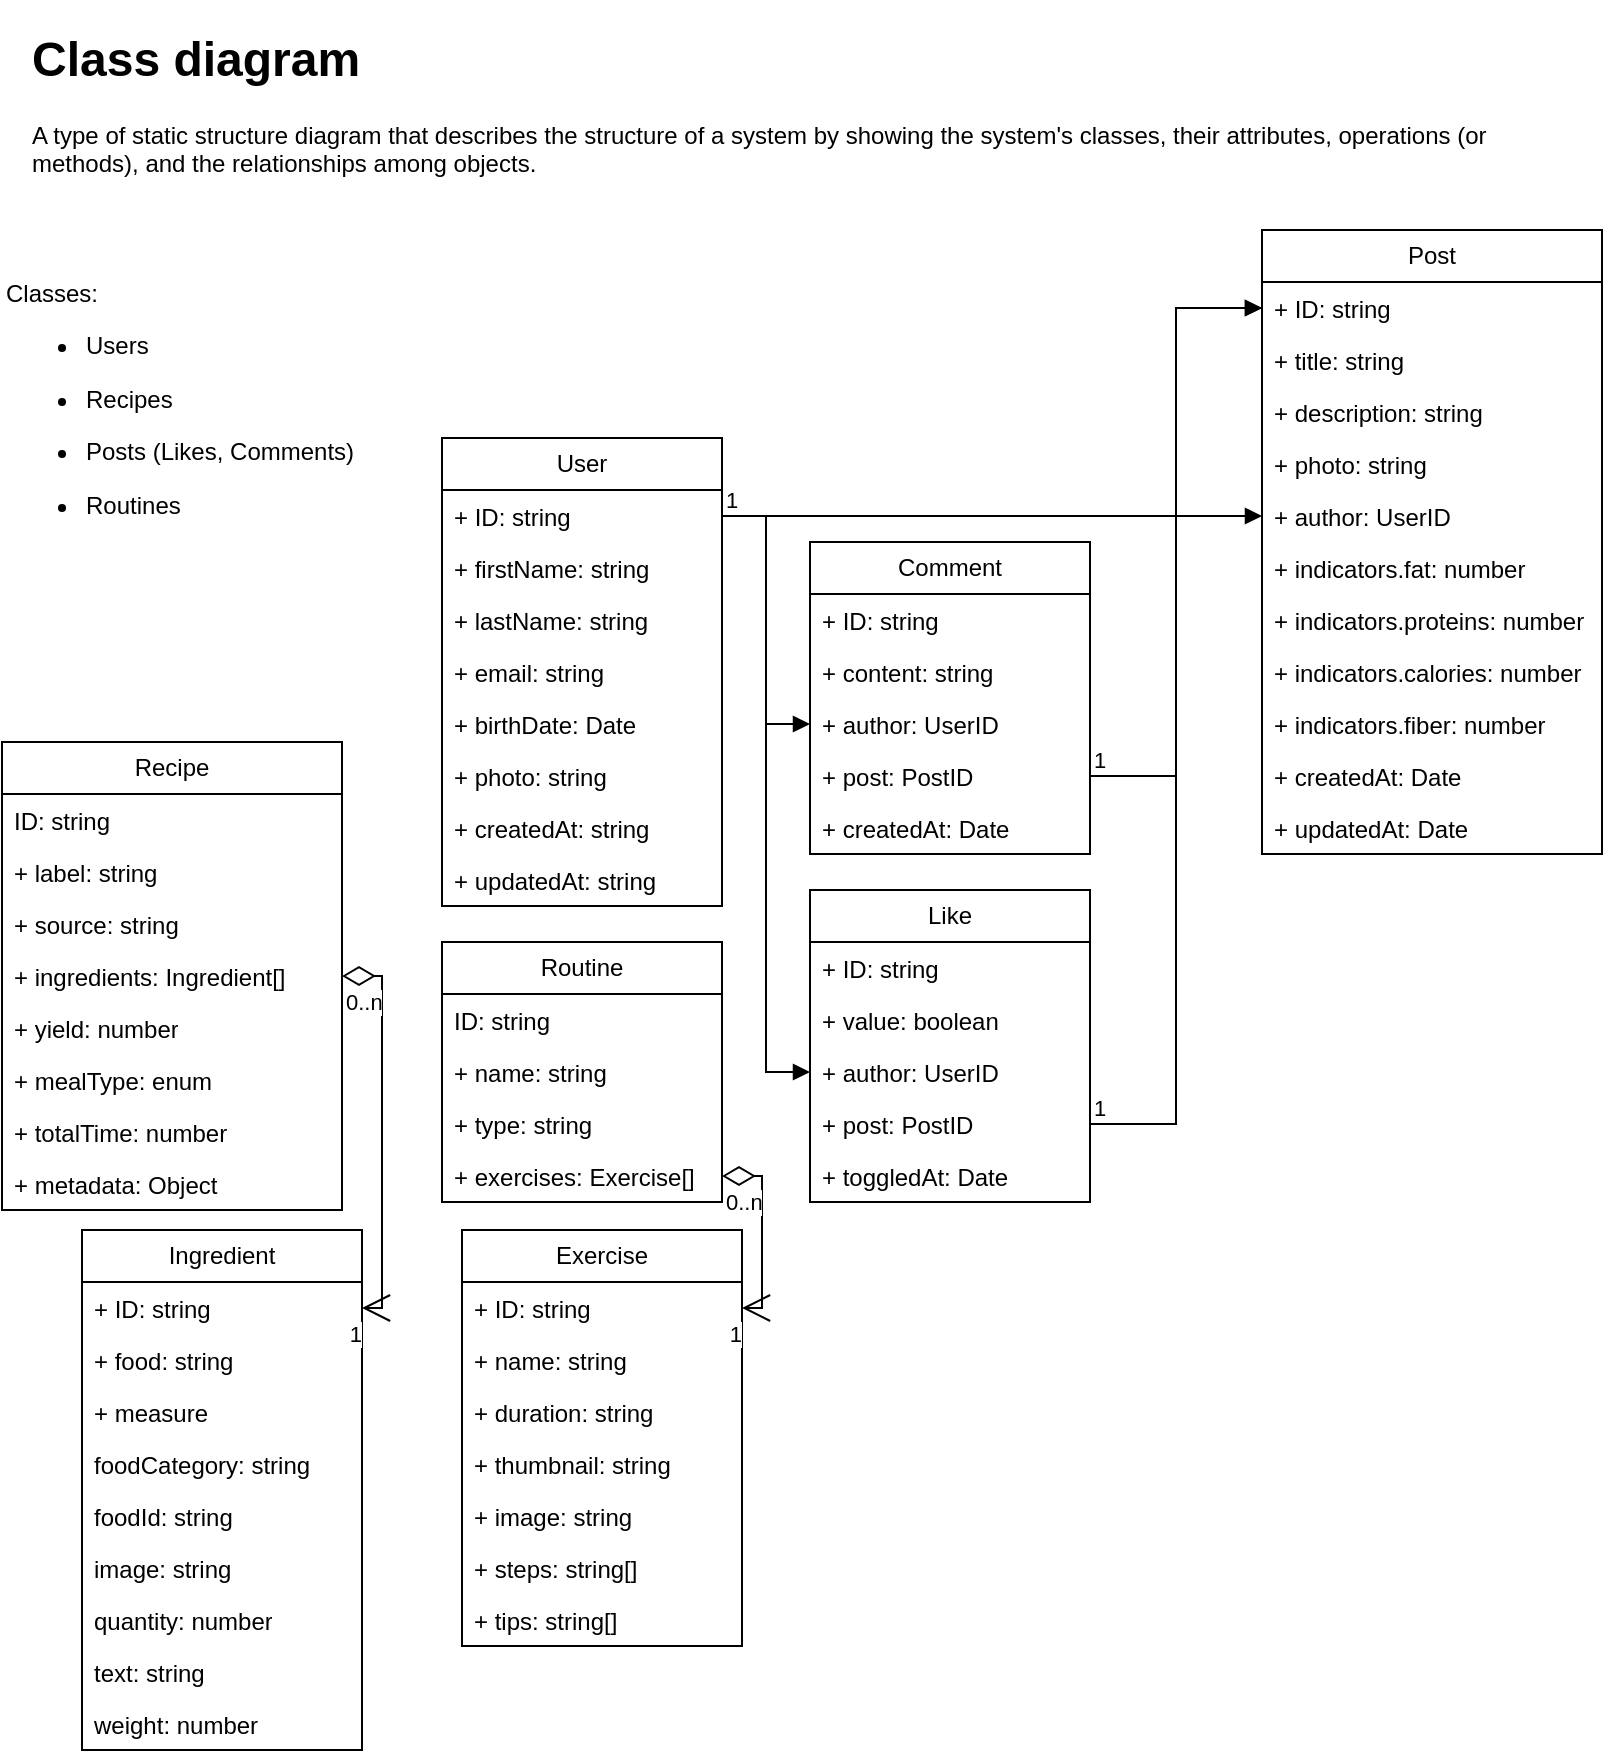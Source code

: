 <mxfile version="21.3.2" type="device">
  <diagram name="Page-1" id="uJFqri5o2kdDtdoK9dpU">
    <mxGraphModel dx="1314" dy="784" grid="1" gridSize="10" guides="1" tooltips="1" connect="1" arrows="1" fold="1" page="1" pageScale="1" pageWidth="827" pageHeight="1169" math="0" shadow="0">
      <root>
        <mxCell id="0" />
        <mxCell id="1" parent="0" />
        <mxCell id="tDfTJNxYXEOux6mHMOWq-1" value="&lt;p style=&quot;&quot;&gt;Classes: &lt;/p&gt;&lt;ul&gt;&lt;li&gt;&lt;span style=&quot;background-color: initial;&quot;&gt;Users&lt;/span&gt;&lt;/li&gt;&lt;li&gt;&lt;p style=&quot;&quot;&gt;Recipes&lt;/p&gt;&lt;/li&gt;&lt;li&gt;&lt;p style=&quot;&quot;&gt;Posts (Likes, Comments)&lt;/p&gt;&lt;/li&gt;&lt;li&gt;&lt;p style=&quot;&quot;&gt;Routines&lt;/p&gt;&lt;p style=&quot;text-align: center&quot;&gt;&lt;/p&gt;&lt;/li&gt;&lt;/ul&gt;" style="text;whiteSpace=wrap;html=1;" parent="1" vertex="1">
          <mxGeometry x="10" y="131" width="210" height="170" as="geometry" />
        </mxCell>
        <mxCell id="tDfTJNxYXEOux6mHMOWq-7" value="Post" style="swimlane;fontStyle=0;childLayout=stackLayout;horizontal=1;startSize=26;fillColor=none;horizontalStack=0;resizeParent=1;resizeParentMax=0;resizeLast=0;collapsible=1;marginBottom=0;whiteSpace=wrap;html=1;" parent="1" vertex="1">
          <mxGeometry x="640" y="125" width="170" height="312" as="geometry">
            <mxRectangle x="560" y="80" width="60" height="30" as="alternateBounds" />
          </mxGeometry>
        </mxCell>
        <mxCell id="tDfTJNxYXEOux6mHMOWq-8" value="+ ID: string" style="text;strokeColor=none;fillColor=none;align=left;verticalAlign=top;spacingLeft=4;spacingRight=4;overflow=hidden;rotatable=0;points=[[0,0.5],[1,0.5]];portConstraint=eastwest;whiteSpace=wrap;html=1;" parent="tDfTJNxYXEOux6mHMOWq-7" vertex="1">
          <mxGeometry y="26" width="170" height="26" as="geometry" />
        </mxCell>
        <mxCell id="tDfTJNxYXEOux6mHMOWq-9" value="+ title: string" style="text;strokeColor=none;fillColor=none;align=left;verticalAlign=top;spacingLeft=4;spacingRight=4;overflow=hidden;rotatable=0;points=[[0,0.5],[1,0.5]];portConstraint=eastwest;whiteSpace=wrap;html=1;" parent="tDfTJNxYXEOux6mHMOWq-7" vertex="1">
          <mxGeometry y="52" width="170" height="26" as="geometry" />
        </mxCell>
        <mxCell id="tDfTJNxYXEOux6mHMOWq-10" value="+ description: string" style="text;strokeColor=none;fillColor=none;align=left;verticalAlign=top;spacingLeft=4;spacingRight=4;overflow=hidden;rotatable=0;points=[[0,0.5],[1,0.5]];portConstraint=eastwest;whiteSpace=wrap;html=1;" parent="tDfTJNxYXEOux6mHMOWq-7" vertex="1">
          <mxGeometry y="78" width="170" height="26" as="geometry" />
        </mxCell>
        <mxCell id="tDfTJNxYXEOux6mHMOWq-20" value="+ photo: string" style="text;strokeColor=none;fillColor=none;align=left;verticalAlign=top;spacingLeft=4;spacingRight=4;overflow=hidden;rotatable=0;points=[[0,0.5],[1,0.5]];portConstraint=eastwest;whiteSpace=wrap;html=1;" parent="tDfTJNxYXEOux6mHMOWq-7" vertex="1">
          <mxGeometry y="104" width="170" height="26" as="geometry" />
        </mxCell>
        <mxCell id="tDfTJNxYXEOux6mHMOWq-12" value="+ author: UserID" style="text;strokeColor=none;fillColor=none;align=left;verticalAlign=top;spacingLeft=4;spacingRight=4;overflow=hidden;rotatable=0;points=[[0,0.5],[1,0.5]];portConstraint=eastwest;whiteSpace=wrap;html=1;" parent="tDfTJNxYXEOux6mHMOWq-7" vertex="1">
          <mxGeometry y="130" width="170" height="26" as="geometry" />
        </mxCell>
        <mxCell id="tDfTJNxYXEOux6mHMOWq-13" value="+ indicators.fat: number" style="text;strokeColor=none;fillColor=none;align=left;verticalAlign=top;spacingLeft=4;spacingRight=4;overflow=hidden;rotatable=0;points=[[0,0.5],[1,0.5]];portConstraint=eastwest;whiteSpace=wrap;html=1;" parent="tDfTJNxYXEOux6mHMOWq-7" vertex="1">
          <mxGeometry y="156" width="170" height="26" as="geometry" />
        </mxCell>
        <mxCell id="tDfTJNxYXEOux6mHMOWq-14" value="+ indicators.proteins: number" style="text;strokeColor=none;fillColor=none;align=left;verticalAlign=top;spacingLeft=4;spacingRight=4;overflow=hidden;rotatable=0;points=[[0,0.5],[1,0.5]];portConstraint=eastwest;whiteSpace=wrap;html=1;" parent="tDfTJNxYXEOux6mHMOWq-7" vertex="1">
          <mxGeometry y="182" width="170" height="26" as="geometry" />
        </mxCell>
        <mxCell id="tDfTJNxYXEOux6mHMOWq-15" value="+ indicators.calories: number" style="text;strokeColor=none;fillColor=none;align=left;verticalAlign=top;spacingLeft=4;spacingRight=4;overflow=hidden;rotatable=0;points=[[0,0.5],[1,0.5]];portConstraint=eastwest;whiteSpace=wrap;html=1;" parent="tDfTJNxYXEOux6mHMOWq-7" vertex="1">
          <mxGeometry y="208" width="170" height="26" as="geometry" />
        </mxCell>
        <mxCell id="tDfTJNxYXEOux6mHMOWq-16" value="+ indicators.fiber: number" style="text;strokeColor=none;fillColor=none;align=left;verticalAlign=top;spacingLeft=4;spacingRight=4;overflow=hidden;rotatable=0;points=[[0,0.5],[1,0.5]];portConstraint=eastwest;whiteSpace=wrap;html=1;" parent="tDfTJNxYXEOux6mHMOWq-7" vertex="1">
          <mxGeometry y="234" width="170" height="26" as="geometry" />
        </mxCell>
        <mxCell id="tDfTJNxYXEOux6mHMOWq-17" value="+ createdAt: Date" style="text;strokeColor=none;fillColor=none;align=left;verticalAlign=top;spacingLeft=4;spacingRight=4;overflow=hidden;rotatable=0;points=[[0,0.5],[1,0.5]];portConstraint=eastwest;whiteSpace=wrap;html=1;" parent="tDfTJNxYXEOux6mHMOWq-7" vertex="1">
          <mxGeometry y="260" width="170" height="26" as="geometry" />
        </mxCell>
        <mxCell id="tDfTJNxYXEOux6mHMOWq-18" value="+ updatedAt: Date" style="text;strokeColor=none;fillColor=none;align=left;verticalAlign=top;spacingLeft=4;spacingRight=4;overflow=hidden;rotatable=0;points=[[0,0.5],[1,0.5]];portConstraint=eastwest;whiteSpace=wrap;html=1;" parent="tDfTJNxYXEOux6mHMOWq-7" vertex="1">
          <mxGeometry y="286" width="170" height="26" as="geometry" />
        </mxCell>
        <mxCell id="tDfTJNxYXEOux6mHMOWq-21" value="Comment" style="swimlane;fontStyle=0;childLayout=stackLayout;horizontal=1;startSize=26;fillColor=none;horizontalStack=0;resizeParent=1;resizeParentMax=0;resizeLast=0;collapsible=1;marginBottom=0;whiteSpace=wrap;html=1;" parent="1" vertex="1">
          <mxGeometry x="414" y="281" width="140" height="156" as="geometry" />
        </mxCell>
        <mxCell id="tDfTJNxYXEOux6mHMOWq-22" value="+ ID: string" style="text;strokeColor=none;fillColor=none;align=left;verticalAlign=top;spacingLeft=4;spacingRight=4;overflow=hidden;rotatable=0;points=[[0,0.5],[1,0.5]];portConstraint=eastwest;whiteSpace=wrap;html=1;" parent="tDfTJNxYXEOux6mHMOWq-21" vertex="1">
          <mxGeometry y="26" width="140" height="26" as="geometry" />
        </mxCell>
        <mxCell id="tDfTJNxYXEOux6mHMOWq-23" value="+ content: string" style="text;strokeColor=none;fillColor=none;align=left;verticalAlign=top;spacingLeft=4;spacingRight=4;overflow=hidden;rotatable=0;points=[[0,0.5],[1,0.5]];portConstraint=eastwest;whiteSpace=wrap;html=1;" parent="tDfTJNxYXEOux6mHMOWq-21" vertex="1">
          <mxGeometry y="52" width="140" height="26" as="geometry" />
        </mxCell>
        <mxCell id="tDfTJNxYXEOux6mHMOWq-24" value="+ author: UserID" style="text;strokeColor=none;fillColor=none;align=left;verticalAlign=top;spacingLeft=4;spacingRight=4;overflow=hidden;rotatable=0;points=[[0,0.5],[1,0.5]];portConstraint=eastwest;whiteSpace=wrap;html=1;" parent="tDfTJNxYXEOux6mHMOWq-21" vertex="1">
          <mxGeometry y="78" width="140" height="26" as="geometry" />
        </mxCell>
        <mxCell id="tDfTJNxYXEOux6mHMOWq-30" value="+ post: PostID" style="text;strokeColor=none;fillColor=none;align=left;verticalAlign=top;spacingLeft=4;spacingRight=4;overflow=hidden;rotatable=0;points=[[0,0.5],[1,0.5]];portConstraint=eastwest;whiteSpace=wrap;html=1;" parent="tDfTJNxYXEOux6mHMOWq-21" vertex="1">
          <mxGeometry y="104" width="140" height="26" as="geometry" />
        </mxCell>
        <mxCell id="tDfTJNxYXEOux6mHMOWq-25" value="+ createdAt: Date" style="text;strokeColor=none;fillColor=none;align=left;verticalAlign=top;spacingLeft=4;spacingRight=4;overflow=hidden;rotatable=0;points=[[0,0.5],[1,0.5]];portConstraint=eastwest;whiteSpace=wrap;html=1;" parent="tDfTJNxYXEOux6mHMOWq-21" vertex="1">
          <mxGeometry y="130" width="140" height="26" as="geometry" />
        </mxCell>
        <mxCell id="tDfTJNxYXEOux6mHMOWq-26" value="Like" style="swimlane;fontStyle=0;childLayout=stackLayout;horizontal=1;startSize=26;fillColor=none;horizontalStack=0;resizeParent=1;resizeParentMax=0;resizeLast=0;collapsible=1;marginBottom=0;whiteSpace=wrap;html=1;" parent="1" vertex="1">
          <mxGeometry x="414" y="455" width="140" height="156" as="geometry" />
        </mxCell>
        <mxCell id="tDfTJNxYXEOux6mHMOWq-27" value="+ ID: string" style="text;strokeColor=none;fillColor=none;align=left;verticalAlign=top;spacingLeft=4;spacingRight=4;overflow=hidden;rotatable=0;points=[[0,0.5],[1,0.5]];portConstraint=eastwest;whiteSpace=wrap;html=1;" parent="tDfTJNxYXEOux6mHMOWq-26" vertex="1">
          <mxGeometry y="26" width="140" height="26" as="geometry" />
        </mxCell>
        <mxCell id="tDfTJNxYXEOux6mHMOWq-28" value="+ value: boolean" style="text;strokeColor=none;fillColor=none;align=left;verticalAlign=top;spacingLeft=4;spacingRight=4;overflow=hidden;rotatable=0;points=[[0,0.5],[1,0.5]];portConstraint=eastwest;whiteSpace=wrap;html=1;" parent="tDfTJNxYXEOux6mHMOWq-26" vertex="1">
          <mxGeometry y="52" width="140" height="26" as="geometry" />
        </mxCell>
        <mxCell id="tDfTJNxYXEOux6mHMOWq-29" value="+ author: UserID" style="text;strokeColor=none;fillColor=none;align=left;verticalAlign=top;spacingLeft=4;spacingRight=4;overflow=hidden;rotatable=0;points=[[0,0.5],[1,0.5]];portConstraint=eastwest;whiteSpace=wrap;html=1;" parent="tDfTJNxYXEOux6mHMOWq-26" vertex="1">
          <mxGeometry y="78" width="140" height="26" as="geometry" />
        </mxCell>
        <mxCell id="tDfTJNxYXEOux6mHMOWq-32" value="+ post: PostID" style="text;strokeColor=none;fillColor=none;align=left;verticalAlign=top;spacingLeft=4;spacingRight=4;overflow=hidden;rotatable=0;points=[[0,0.5],[1,0.5]];portConstraint=eastwest;whiteSpace=wrap;html=1;" parent="tDfTJNxYXEOux6mHMOWq-26" vertex="1">
          <mxGeometry y="104" width="140" height="26" as="geometry" />
        </mxCell>
        <mxCell id="tDfTJNxYXEOux6mHMOWq-31" value="+ toggledAt: Date" style="text;strokeColor=none;fillColor=none;align=left;verticalAlign=top;spacingLeft=4;spacingRight=4;overflow=hidden;rotatable=0;points=[[0,0.5],[1,0.5]];portConstraint=eastwest;whiteSpace=wrap;html=1;" parent="tDfTJNxYXEOux6mHMOWq-26" vertex="1">
          <mxGeometry y="130" width="140" height="26" as="geometry" />
        </mxCell>
        <mxCell id="tDfTJNxYXEOux6mHMOWq-33" value="User" style="swimlane;fontStyle=0;childLayout=stackLayout;horizontal=1;startSize=26;fillColor=none;horizontalStack=0;resizeParent=1;resizeParentMax=0;resizeLast=0;collapsible=1;marginBottom=0;whiteSpace=wrap;html=1;" parent="1" vertex="1">
          <mxGeometry x="230" y="229" width="140" height="234" as="geometry" />
        </mxCell>
        <mxCell id="tDfTJNxYXEOux6mHMOWq-34" value="+ ID: string" style="text;strokeColor=none;fillColor=none;align=left;verticalAlign=top;spacingLeft=4;spacingRight=4;overflow=hidden;rotatable=0;points=[[0,0.5],[1,0.5]];portConstraint=eastwest;whiteSpace=wrap;html=1;" parent="tDfTJNxYXEOux6mHMOWq-33" vertex="1">
          <mxGeometry y="26" width="140" height="26" as="geometry" />
        </mxCell>
        <mxCell id="tDfTJNxYXEOux6mHMOWq-35" value="+ firstName: string" style="text;strokeColor=none;fillColor=none;align=left;verticalAlign=top;spacingLeft=4;spacingRight=4;overflow=hidden;rotatable=0;points=[[0,0.5],[1,0.5]];portConstraint=eastwest;whiteSpace=wrap;html=1;" parent="tDfTJNxYXEOux6mHMOWq-33" vertex="1">
          <mxGeometry y="52" width="140" height="26" as="geometry" />
        </mxCell>
        <mxCell id="tDfTJNxYXEOux6mHMOWq-36" value="+ lastName: string" style="text;strokeColor=none;fillColor=none;align=left;verticalAlign=top;spacingLeft=4;spacingRight=4;overflow=hidden;rotatable=0;points=[[0,0.5],[1,0.5]];portConstraint=eastwest;whiteSpace=wrap;html=1;" parent="tDfTJNxYXEOux6mHMOWq-33" vertex="1">
          <mxGeometry y="78" width="140" height="26" as="geometry" />
        </mxCell>
        <mxCell id="tDfTJNxYXEOux6mHMOWq-37" value="+ email: string" style="text;strokeColor=none;fillColor=none;align=left;verticalAlign=top;spacingLeft=4;spacingRight=4;overflow=hidden;rotatable=0;points=[[0,0.5],[1,0.5]];portConstraint=eastwest;whiteSpace=wrap;html=1;" parent="tDfTJNxYXEOux6mHMOWq-33" vertex="1">
          <mxGeometry y="104" width="140" height="26" as="geometry" />
        </mxCell>
        <mxCell id="tDfTJNxYXEOux6mHMOWq-42" value="+ birthDate: Date" style="text;strokeColor=none;fillColor=none;align=left;verticalAlign=top;spacingLeft=4;spacingRight=4;overflow=hidden;rotatable=0;points=[[0,0.5],[1,0.5]];portConstraint=eastwest;whiteSpace=wrap;html=1;" parent="tDfTJNxYXEOux6mHMOWq-33" vertex="1">
          <mxGeometry y="130" width="140" height="26" as="geometry" />
        </mxCell>
        <mxCell id="tDfTJNxYXEOux6mHMOWq-41" value="+ photo: string" style="text;strokeColor=none;fillColor=none;align=left;verticalAlign=top;spacingLeft=4;spacingRight=4;overflow=hidden;rotatable=0;points=[[0,0.5],[1,0.5]];portConstraint=eastwest;whiteSpace=wrap;html=1;" parent="tDfTJNxYXEOux6mHMOWq-33" vertex="1">
          <mxGeometry y="156" width="140" height="26" as="geometry" />
        </mxCell>
        <mxCell id="tDfTJNxYXEOux6mHMOWq-40" value="+ createdAt: string" style="text;strokeColor=none;fillColor=none;align=left;verticalAlign=top;spacingLeft=4;spacingRight=4;overflow=hidden;rotatable=0;points=[[0,0.5],[1,0.5]];portConstraint=eastwest;whiteSpace=wrap;html=1;" parent="tDfTJNxYXEOux6mHMOWq-33" vertex="1">
          <mxGeometry y="182" width="140" height="26" as="geometry" />
        </mxCell>
        <mxCell id="tDfTJNxYXEOux6mHMOWq-39" value="+ updatedAt: string" style="text;strokeColor=none;fillColor=none;align=left;verticalAlign=top;spacingLeft=4;spacingRight=4;overflow=hidden;rotatable=0;points=[[0,0.5],[1,0.5]];portConstraint=eastwest;whiteSpace=wrap;html=1;" parent="tDfTJNxYXEOux6mHMOWq-33" vertex="1">
          <mxGeometry y="208" width="140" height="26" as="geometry" />
        </mxCell>
        <mxCell id="Om0Kv6Rx7AfwVpbk-bf7-1" value="Recipe" style="swimlane;fontStyle=0;childLayout=stackLayout;horizontal=1;startSize=26;fillColor=none;horizontalStack=0;resizeParent=1;resizeParentMax=0;resizeLast=0;collapsible=1;marginBottom=0;whiteSpace=wrap;html=1;" parent="1" vertex="1">
          <mxGeometry x="10" y="381" width="170" height="234" as="geometry" />
        </mxCell>
        <mxCell id="Om0Kv6Rx7AfwVpbk-bf7-26" value="ID: string" style="text;strokeColor=none;fillColor=none;align=left;verticalAlign=top;spacingLeft=4;spacingRight=4;overflow=hidden;rotatable=0;points=[[0,0.5],[1,0.5]];portConstraint=eastwest;whiteSpace=wrap;html=1;" parent="Om0Kv6Rx7AfwVpbk-bf7-1" vertex="1">
          <mxGeometry y="26" width="170" height="26" as="geometry" />
        </mxCell>
        <mxCell id="Om0Kv6Rx7AfwVpbk-bf7-2" value="+ label: string" style="text;strokeColor=none;fillColor=none;align=left;verticalAlign=top;spacingLeft=4;spacingRight=4;overflow=hidden;rotatable=0;points=[[0,0.5],[1,0.5]];portConstraint=eastwest;whiteSpace=wrap;html=1;" parent="Om0Kv6Rx7AfwVpbk-bf7-1" vertex="1">
          <mxGeometry y="52" width="170" height="26" as="geometry" />
        </mxCell>
        <mxCell id="Om0Kv6Rx7AfwVpbk-bf7-3" value="+ source: string" style="text;strokeColor=none;fillColor=none;align=left;verticalAlign=top;spacingLeft=4;spacingRight=4;overflow=hidden;rotatable=0;points=[[0,0.5],[1,0.5]];portConstraint=eastwest;whiteSpace=wrap;html=1;" parent="Om0Kv6Rx7AfwVpbk-bf7-1" vertex="1">
          <mxGeometry y="78" width="170" height="26" as="geometry" />
        </mxCell>
        <mxCell id="Om0Kv6Rx7AfwVpbk-bf7-4" value="+ ingredients: Ingredient[]" style="text;strokeColor=none;fillColor=none;align=left;verticalAlign=top;spacingLeft=4;spacingRight=4;overflow=hidden;rotatable=0;points=[[0,0.5],[1,0.5]];portConstraint=eastwest;whiteSpace=wrap;html=1;" parent="Om0Kv6Rx7AfwVpbk-bf7-1" vertex="1">
          <mxGeometry y="104" width="170" height="26" as="geometry" />
        </mxCell>
        <mxCell id="Om0Kv6Rx7AfwVpbk-bf7-14" value="+ yield: number" style="text;strokeColor=none;fillColor=none;align=left;verticalAlign=top;spacingLeft=4;spacingRight=4;overflow=hidden;rotatable=0;points=[[0,0.5],[1,0.5]];portConstraint=eastwest;whiteSpace=wrap;html=1;" parent="Om0Kv6Rx7AfwVpbk-bf7-1" vertex="1">
          <mxGeometry y="130" width="170" height="26" as="geometry" />
        </mxCell>
        <mxCell id="Om0Kv6Rx7AfwVpbk-bf7-13" value="+ mealType: enum" style="text;strokeColor=none;fillColor=none;align=left;verticalAlign=top;spacingLeft=4;spacingRight=4;overflow=hidden;rotatable=0;points=[[0,0.5],[1,0.5]];portConstraint=eastwest;whiteSpace=wrap;html=1;" parent="Om0Kv6Rx7AfwVpbk-bf7-1" vertex="1">
          <mxGeometry y="156" width="170" height="26" as="geometry" />
        </mxCell>
        <mxCell id="Om0Kv6Rx7AfwVpbk-bf7-12" value="+ totalTime: number" style="text;strokeColor=none;fillColor=none;align=left;verticalAlign=top;spacingLeft=4;spacingRight=4;overflow=hidden;rotatable=0;points=[[0,0.5],[1,0.5]];portConstraint=eastwest;whiteSpace=wrap;html=1;" parent="Om0Kv6Rx7AfwVpbk-bf7-1" vertex="1">
          <mxGeometry y="182" width="170" height="26" as="geometry" />
        </mxCell>
        <mxCell id="Om0Kv6Rx7AfwVpbk-bf7-11" value="+ metadata: Object" style="text;strokeColor=none;fillColor=none;align=left;verticalAlign=top;spacingLeft=4;spacingRight=4;overflow=hidden;rotatable=0;points=[[0,0.5],[1,0.5]];portConstraint=eastwest;whiteSpace=wrap;html=1;" parent="Om0Kv6Rx7AfwVpbk-bf7-1" vertex="1">
          <mxGeometry y="208" width="170" height="26" as="geometry" />
        </mxCell>
        <mxCell id="Om0Kv6Rx7AfwVpbk-bf7-17" value="Routine" style="swimlane;fontStyle=0;childLayout=stackLayout;horizontal=1;startSize=26;fillColor=none;horizontalStack=0;resizeParent=1;resizeParentMax=0;resizeLast=0;collapsible=1;marginBottom=0;whiteSpace=wrap;html=1;" parent="1" vertex="1">
          <mxGeometry x="230" y="481" width="140" height="130" as="geometry" />
        </mxCell>
        <mxCell id="Om0Kv6Rx7AfwVpbk-bf7-25" value="ID: string" style="text;strokeColor=none;fillColor=none;align=left;verticalAlign=top;spacingLeft=4;spacingRight=4;overflow=hidden;rotatable=0;points=[[0,0.5],[1,0.5]];portConstraint=eastwest;whiteSpace=wrap;html=1;" parent="Om0Kv6Rx7AfwVpbk-bf7-17" vertex="1">
          <mxGeometry y="26" width="140" height="26" as="geometry" />
        </mxCell>
        <mxCell id="Om0Kv6Rx7AfwVpbk-bf7-18" value="+ name: string" style="text;strokeColor=none;fillColor=none;align=left;verticalAlign=top;spacingLeft=4;spacingRight=4;overflow=hidden;rotatable=0;points=[[0,0.5],[1,0.5]];portConstraint=eastwest;whiteSpace=wrap;html=1;" parent="Om0Kv6Rx7AfwVpbk-bf7-17" vertex="1">
          <mxGeometry y="52" width="140" height="26" as="geometry" />
        </mxCell>
        <mxCell id="Om0Kv6Rx7AfwVpbk-bf7-19" value="+ type: string" style="text;strokeColor=none;fillColor=none;align=left;verticalAlign=top;spacingLeft=4;spacingRight=4;overflow=hidden;rotatable=0;points=[[0,0.5],[1,0.5]];portConstraint=eastwest;whiteSpace=wrap;html=1;" parent="Om0Kv6Rx7AfwVpbk-bf7-17" vertex="1">
          <mxGeometry y="78" width="140" height="26" as="geometry" />
        </mxCell>
        <mxCell id="Om0Kv6Rx7AfwVpbk-bf7-20" value="+ exercises: Exercise[]" style="text;strokeColor=none;fillColor=none;align=left;verticalAlign=top;spacingLeft=4;spacingRight=4;overflow=hidden;rotatable=0;points=[[0,0.5],[1,0.5]];portConstraint=eastwest;whiteSpace=wrap;html=1;" parent="Om0Kv6Rx7AfwVpbk-bf7-17" vertex="1">
          <mxGeometry y="104" width="140" height="26" as="geometry" />
        </mxCell>
        <mxCell id="Om0Kv6Rx7AfwVpbk-bf7-21" value="Exercise" style="swimlane;fontStyle=0;childLayout=stackLayout;horizontal=1;startSize=26;fillColor=none;horizontalStack=0;resizeParent=1;resizeParentMax=0;resizeLast=0;collapsible=1;marginBottom=0;whiteSpace=wrap;html=1;" parent="1" vertex="1">
          <mxGeometry x="240" y="625" width="140" height="208" as="geometry" />
        </mxCell>
        <mxCell id="Om0Kv6Rx7AfwVpbk-bf7-22" value="+ ID: string" style="text;strokeColor=none;fillColor=none;align=left;verticalAlign=top;spacingLeft=4;spacingRight=4;overflow=hidden;rotatable=0;points=[[0,0.5],[1,0.5]];portConstraint=eastwest;whiteSpace=wrap;html=1;" parent="Om0Kv6Rx7AfwVpbk-bf7-21" vertex="1">
          <mxGeometry y="26" width="140" height="26" as="geometry" />
        </mxCell>
        <mxCell id="Om0Kv6Rx7AfwVpbk-bf7-23" value="+ name: string" style="text;strokeColor=none;fillColor=none;align=left;verticalAlign=top;spacingLeft=4;spacingRight=4;overflow=hidden;rotatable=0;points=[[0,0.5],[1,0.5]];portConstraint=eastwest;whiteSpace=wrap;html=1;" parent="Om0Kv6Rx7AfwVpbk-bf7-21" vertex="1">
          <mxGeometry y="52" width="140" height="26" as="geometry" />
        </mxCell>
        <mxCell id="Om0Kv6Rx7AfwVpbk-bf7-24" value="+ duration: string" style="text;strokeColor=none;fillColor=none;align=left;verticalAlign=top;spacingLeft=4;spacingRight=4;overflow=hidden;rotatable=0;points=[[0,0.5],[1,0.5]];portConstraint=eastwest;whiteSpace=wrap;html=1;" parent="Om0Kv6Rx7AfwVpbk-bf7-21" vertex="1">
          <mxGeometry y="78" width="140" height="26" as="geometry" />
        </mxCell>
        <mxCell id="Om0Kv6Rx7AfwVpbk-bf7-27" value="+ thumbnail: string" style="text;strokeColor=none;fillColor=none;align=left;verticalAlign=top;spacingLeft=4;spacingRight=4;overflow=hidden;rotatable=0;points=[[0,0.5],[1,0.5]];portConstraint=eastwest;whiteSpace=wrap;html=1;" parent="Om0Kv6Rx7AfwVpbk-bf7-21" vertex="1">
          <mxGeometry y="104" width="140" height="26" as="geometry" />
        </mxCell>
        <mxCell id="Om0Kv6Rx7AfwVpbk-bf7-32" value="+ image: string" style="text;strokeColor=none;fillColor=none;align=left;verticalAlign=top;spacingLeft=4;spacingRight=4;overflow=hidden;rotatable=0;points=[[0,0.5],[1,0.5]];portConstraint=eastwest;whiteSpace=wrap;html=1;" parent="Om0Kv6Rx7AfwVpbk-bf7-21" vertex="1">
          <mxGeometry y="130" width="140" height="26" as="geometry" />
        </mxCell>
        <mxCell id="Om0Kv6Rx7AfwVpbk-bf7-31" value="+ steps: string[]" style="text;strokeColor=none;fillColor=none;align=left;verticalAlign=top;spacingLeft=4;spacingRight=4;overflow=hidden;rotatable=0;points=[[0,0.5],[1,0.5]];portConstraint=eastwest;whiteSpace=wrap;html=1;" parent="Om0Kv6Rx7AfwVpbk-bf7-21" vertex="1">
          <mxGeometry y="156" width="140" height="26" as="geometry" />
        </mxCell>
        <mxCell id="Om0Kv6Rx7AfwVpbk-bf7-30" value="+ tips: string[]" style="text;strokeColor=none;fillColor=none;align=left;verticalAlign=top;spacingLeft=4;spacingRight=4;overflow=hidden;rotatable=0;points=[[0,0.5],[1,0.5]];portConstraint=eastwest;whiteSpace=wrap;html=1;" parent="Om0Kv6Rx7AfwVpbk-bf7-21" vertex="1">
          <mxGeometry y="182" width="140" height="26" as="geometry" />
        </mxCell>
        <mxCell id="Om0Kv6Rx7AfwVpbk-bf7-33" value="Ingredient" style="swimlane;fontStyle=0;childLayout=stackLayout;horizontal=1;startSize=26;fillColor=none;horizontalStack=0;resizeParent=1;resizeParentMax=0;resizeLast=0;collapsible=1;marginBottom=0;whiteSpace=wrap;html=1;" parent="1" vertex="1">
          <mxGeometry x="50" y="625" width="140" height="260" as="geometry" />
        </mxCell>
        <mxCell id="Om0Kv6Rx7AfwVpbk-bf7-34" value="+ ID: string" style="text;strokeColor=none;fillColor=none;align=left;verticalAlign=top;spacingLeft=4;spacingRight=4;overflow=hidden;rotatable=0;points=[[0,0.5],[1,0.5]];portConstraint=eastwest;whiteSpace=wrap;html=1;" parent="Om0Kv6Rx7AfwVpbk-bf7-33" vertex="1">
          <mxGeometry y="26" width="140" height="26" as="geometry" />
        </mxCell>
        <mxCell id="Om0Kv6Rx7AfwVpbk-bf7-35" value="+ food: string" style="text;strokeColor=none;fillColor=none;align=left;verticalAlign=top;spacingLeft=4;spacingRight=4;overflow=hidden;rotatable=0;points=[[0,0.5],[1,0.5]];portConstraint=eastwest;whiteSpace=wrap;html=1;" parent="Om0Kv6Rx7AfwVpbk-bf7-33" vertex="1">
          <mxGeometry y="52" width="140" height="26" as="geometry" />
        </mxCell>
        <mxCell id="Om0Kv6Rx7AfwVpbk-bf7-36" value="+ measure" style="text;strokeColor=none;fillColor=none;align=left;verticalAlign=top;spacingLeft=4;spacingRight=4;overflow=hidden;rotatable=0;points=[[0,0.5],[1,0.5]];portConstraint=eastwest;whiteSpace=wrap;html=1;" parent="Om0Kv6Rx7AfwVpbk-bf7-33" vertex="1">
          <mxGeometry y="78" width="140" height="26" as="geometry" />
        </mxCell>
        <mxCell id="Om0Kv6Rx7AfwVpbk-bf7-39" value="foodCategory: string" style="text;strokeColor=none;fillColor=none;align=left;verticalAlign=top;spacingLeft=4;spacingRight=4;overflow=hidden;rotatable=0;points=[[0,0.5],[1,0.5]];portConstraint=eastwest;whiteSpace=wrap;html=1;" parent="Om0Kv6Rx7AfwVpbk-bf7-33" vertex="1">
          <mxGeometry y="104" width="140" height="26" as="geometry" />
        </mxCell>
        <mxCell id="Om0Kv6Rx7AfwVpbk-bf7-38" value="foodId: string" style="text;strokeColor=none;fillColor=none;align=left;verticalAlign=top;spacingLeft=4;spacingRight=4;overflow=hidden;rotatable=0;points=[[0,0.5],[1,0.5]];portConstraint=eastwest;whiteSpace=wrap;html=1;" parent="Om0Kv6Rx7AfwVpbk-bf7-33" vertex="1">
          <mxGeometry y="130" width="140" height="26" as="geometry" />
        </mxCell>
        <mxCell id="Om0Kv6Rx7AfwVpbk-bf7-37" value="image: string" style="text;strokeColor=none;fillColor=none;align=left;verticalAlign=top;spacingLeft=4;spacingRight=4;overflow=hidden;rotatable=0;points=[[0,0.5],[1,0.5]];portConstraint=eastwest;whiteSpace=wrap;html=1;" parent="Om0Kv6Rx7AfwVpbk-bf7-33" vertex="1">
          <mxGeometry y="156" width="140" height="26" as="geometry" />
        </mxCell>
        <mxCell id="Om0Kv6Rx7AfwVpbk-bf7-42" value="quantity: number" style="text;strokeColor=none;fillColor=none;align=left;verticalAlign=top;spacingLeft=4;spacingRight=4;overflow=hidden;rotatable=0;points=[[0,0.5],[1,0.5]];portConstraint=eastwest;whiteSpace=wrap;html=1;" parent="Om0Kv6Rx7AfwVpbk-bf7-33" vertex="1">
          <mxGeometry y="182" width="140" height="26" as="geometry" />
        </mxCell>
        <mxCell id="Om0Kv6Rx7AfwVpbk-bf7-41" value="text: string" style="text;strokeColor=none;fillColor=none;align=left;verticalAlign=top;spacingLeft=4;spacingRight=4;overflow=hidden;rotatable=0;points=[[0,0.5],[1,0.5]];portConstraint=eastwest;whiteSpace=wrap;html=1;" parent="Om0Kv6Rx7AfwVpbk-bf7-33" vertex="1">
          <mxGeometry y="208" width="140" height="26" as="geometry" />
        </mxCell>
        <mxCell id="Om0Kv6Rx7AfwVpbk-bf7-40" value="weight: number" style="text;strokeColor=none;fillColor=none;align=left;verticalAlign=top;spacingLeft=4;spacingRight=4;overflow=hidden;rotatable=0;points=[[0,0.5],[1,0.5]];portConstraint=eastwest;whiteSpace=wrap;html=1;" parent="Om0Kv6Rx7AfwVpbk-bf7-33" vertex="1">
          <mxGeometry y="234" width="140" height="26" as="geometry" />
        </mxCell>
        <mxCell id="Om0Kv6Rx7AfwVpbk-bf7-44" value="" style="endArrow=open;html=1;endSize=12;startArrow=diamondThin;startSize=14;startFill=0;edgeStyle=orthogonalEdgeStyle;rounded=0;exitX=1;exitY=0.5;exitDx=0;exitDy=0;entryX=1;entryY=0.5;entryDx=0;entryDy=0;" parent="1" source="Om0Kv6Rx7AfwVpbk-bf7-20" target="Om0Kv6Rx7AfwVpbk-bf7-22" edge="1">
          <mxGeometry relative="1" as="geometry">
            <mxPoint x="410" y="497.5" as="sourcePoint" />
            <mxPoint x="570" y="497.5" as="targetPoint" />
            <mxPoint as="offset" />
          </mxGeometry>
        </mxCell>
        <mxCell id="Om0Kv6Rx7AfwVpbk-bf7-45" value="0..n" style="edgeLabel;resizable=0;html=1;align=left;verticalAlign=top;" parent="Om0Kv6Rx7AfwVpbk-bf7-44" connectable="0" vertex="1">
          <mxGeometry x="-1" relative="1" as="geometry" />
        </mxCell>
        <mxCell id="Om0Kv6Rx7AfwVpbk-bf7-46" value="1" style="edgeLabel;resizable=0;html=1;align=right;verticalAlign=top;" parent="Om0Kv6Rx7AfwVpbk-bf7-44" connectable="0" vertex="1">
          <mxGeometry x="1" relative="1" as="geometry" />
        </mxCell>
        <mxCell id="Om0Kv6Rx7AfwVpbk-bf7-48" value="" style="endArrow=open;html=1;endSize=12;startArrow=diamondThin;startSize=14;startFill=0;edgeStyle=orthogonalEdgeStyle;rounded=0;exitX=1;exitY=0.5;exitDx=0;exitDy=0;entryX=1;entryY=0.5;entryDx=0;entryDy=0;" parent="1" source="Om0Kv6Rx7AfwVpbk-bf7-4" target="Om0Kv6Rx7AfwVpbk-bf7-34" edge="1">
          <mxGeometry relative="1" as="geometry">
            <mxPoint x="330" y="471" as="sourcePoint" />
            <mxPoint x="490" y="471" as="targetPoint" />
          </mxGeometry>
        </mxCell>
        <mxCell id="Om0Kv6Rx7AfwVpbk-bf7-49" value="0..n" style="edgeLabel;resizable=0;html=1;align=left;verticalAlign=top;" parent="Om0Kv6Rx7AfwVpbk-bf7-48" connectable="0" vertex="1">
          <mxGeometry x="-1" relative="1" as="geometry" />
        </mxCell>
        <mxCell id="Om0Kv6Rx7AfwVpbk-bf7-50" value="1" style="edgeLabel;resizable=0;html=1;align=right;verticalAlign=top;" parent="Om0Kv6Rx7AfwVpbk-bf7-48" connectable="0" vertex="1">
          <mxGeometry x="1" relative="1" as="geometry" />
        </mxCell>
        <mxCell id="Om0Kv6Rx7AfwVpbk-bf7-51" value="" style="endArrow=block;endFill=1;html=1;edgeStyle=orthogonalEdgeStyle;align=left;verticalAlign=top;rounded=0;exitX=1;exitY=0.5;exitDx=0;exitDy=0;entryX=0;entryY=0.5;entryDx=0;entryDy=0;" parent="1" source="tDfTJNxYXEOux6mHMOWq-34" target="tDfTJNxYXEOux6mHMOWq-24" edge="1">
          <mxGeometry x="-1" relative="1" as="geometry">
            <mxPoint x="420" y="391" as="sourcePoint" />
            <mxPoint x="640" y="561" as="targetPoint" />
            <mxPoint as="offset" />
          </mxGeometry>
        </mxCell>
        <mxCell id="Om0Kv6Rx7AfwVpbk-bf7-52" value="1" style="edgeLabel;resizable=0;html=1;align=left;verticalAlign=bottom;" parent="Om0Kv6Rx7AfwVpbk-bf7-51" connectable="0" vertex="1">
          <mxGeometry x="-1" relative="1" as="geometry" />
        </mxCell>
        <mxCell id="Om0Kv6Rx7AfwVpbk-bf7-53" value="" style="endArrow=block;endFill=1;html=1;edgeStyle=orthogonalEdgeStyle;align=left;verticalAlign=top;rounded=0;exitX=1;exitY=0.5;exitDx=0;exitDy=0;entryX=0;entryY=0.5;entryDx=0;entryDy=0;" parent="1" source="tDfTJNxYXEOux6mHMOWq-34" target="tDfTJNxYXEOux6mHMOWq-29" edge="1">
          <mxGeometry x="-1" relative="1" as="geometry">
            <mxPoint x="390" y="170" as="sourcePoint" />
            <mxPoint x="450" y="222" as="targetPoint" />
            <mxPoint as="offset" />
          </mxGeometry>
        </mxCell>
        <mxCell id="Om0Kv6Rx7AfwVpbk-bf7-54" value="1" style="edgeLabel;resizable=0;html=1;align=left;verticalAlign=bottom;" parent="Om0Kv6Rx7AfwVpbk-bf7-53" connectable="0" vertex="1">
          <mxGeometry x="-1" relative="1" as="geometry" />
        </mxCell>
        <mxCell id="Om0Kv6Rx7AfwVpbk-bf7-55" value="" style="endArrow=block;endFill=1;html=1;edgeStyle=orthogonalEdgeStyle;align=left;verticalAlign=top;rounded=0;exitX=1;exitY=0.5;exitDx=0;exitDy=0;entryX=0;entryY=0.5;entryDx=0;entryDy=0;" parent="1" source="tDfTJNxYXEOux6mHMOWq-34" target="tDfTJNxYXEOux6mHMOWq-12" edge="1">
          <mxGeometry x="-1" relative="1" as="geometry">
            <mxPoint x="390" y="170" as="sourcePoint" />
            <mxPoint x="450" y="390" as="targetPoint" />
            <mxPoint as="offset" />
          </mxGeometry>
        </mxCell>
        <mxCell id="Om0Kv6Rx7AfwVpbk-bf7-56" value="1" style="edgeLabel;resizable=0;html=1;align=left;verticalAlign=bottom;" parent="Om0Kv6Rx7AfwVpbk-bf7-55" connectable="0" vertex="1">
          <mxGeometry x="-1" relative="1" as="geometry" />
        </mxCell>
        <mxCell id="Om0Kv6Rx7AfwVpbk-bf7-57" value="" style="endArrow=block;endFill=1;html=1;edgeStyle=orthogonalEdgeStyle;align=left;verticalAlign=top;rounded=0;exitX=1;exitY=0.5;exitDx=0;exitDy=0;entryX=0;entryY=0.5;entryDx=0;entryDy=0;" parent="1" source="tDfTJNxYXEOux6mHMOWq-30" target="tDfTJNxYXEOux6mHMOWq-8" edge="1">
          <mxGeometry x="-1" relative="1" as="geometry">
            <mxPoint x="559" y="471" as="sourcePoint" />
            <mxPoint x="719" y="471" as="targetPoint" />
          </mxGeometry>
        </mxCell>
        <mxCell id="Om0Kv6Rx7AfwVpbk-bf7-58" value="1" style="edgeLabel;resizable=0;html=1;align=left;verticalAlign=bottom;" parent="Om0Kv6Rx7AfwVpbk-bf7-57" connectable="0" vertex="1">
          <mxGeometry x="-1" relative="1" as="geometry" />
        </mxCell>
        <mxCell id="Om0Kv6Rx7AfwVpbk-bf7-61" value="" style="endArrow=block;endFill=1;html=1;edgeStyle=orthogonalEdgeStyle;align=left;verticalAlign=top;rounded=0;exitX=1;exitY=0.5;exitDx=0;exitDy=0;entryX=0;entryY=0.5;entryDx=0;entryDy=0;" parent="1" source="tDfTJNxYXEOux6mHMOWq-32" target="tDfTJNxYXEOux6mHMOWq-8" edge="1">
          <mxGeometry x="-1" relative="1" as="geometry">
            <mxPoint x="574" y="418" as="sourcePoint" />
            <mxPoint x="660" y="184" as="targetPoint" />
          </mxGeometry>
        </mxCell>
        <mxCell id="Om0Kv6Rx7AfwVpbk-bf7-62" value="1" style="edgeLabel;resizable=0;html=1;align=left;verticalAlign=bottom;" parent="Om0Kv6Rx7AfwVpbk-bf7-61" connectable="0" vertex="1">
          <mxGeometry x="-1" relative="1" as="geometry" />
        </mxCell>
        <mxCell id="o8waRpdmCqp3tqw1DGwN-2" value="&lt;h1&gt;Class diagram&lt;/h1&gt;&lt;p&gt;A type of static structure diagram that describes the structure of a system by showing the system&#39;s classes, their attributes, operations (or methods), and the relationships among objects.&lt;br&gt;&lt;/p&gt;" style="text;html=1;strokeColor=none;fillColor=none;spacing=5;spacingTop=-20;whiteSpace=wrap;overflow=hidden;rounded=0;" vertex="1" parent="1">
          <mxGeometry x="20" y="20" width="740" height="90" as="geometry" />
        </mxCell>
      </root>
    </mxGraphModel>
  </diagram>
</mxfile>
